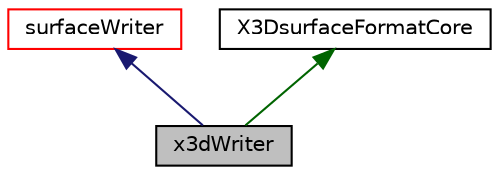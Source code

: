 digraph "x3dWriter"
{
  bgcolor="transparent";
  edge [fontname="Helvetica",fontsize="10",labelfontname="Helvetica",labelfontsize="10"];
  node [fontname="Helvetica",fontsize="10",shape=record];
  Node1 [label="x3dWriter",height=0.2,width=0.4,color="black", fillcolor="grey75", style="filled" fontcolor="black"];
  Node2 -> Node1 [dir="back",color="midnightblue",fontsize="10",style="solid",fontname="Helvetica"];
  Node2 [label="surfaceWriter",height=0.2,width=0.4,color="red",URL="$classFoam_1_1surfaceWriter.html",tooltip="Base class for surface writers. "];
  Node3 -> Node1 [dir="back",color="darkgreen",fontsize="10",style="solid",fontname="Helvetica"];
  Node3 [label="X3DsurfaceFormatCore",height=0.2,width=0.4,color="black",URL="$classFoam_1_1fileFormats_1_1X3DsurfaceFormatCore.html",tooltip="Internal class used by the X3DsurfaceFormat. "];
}
